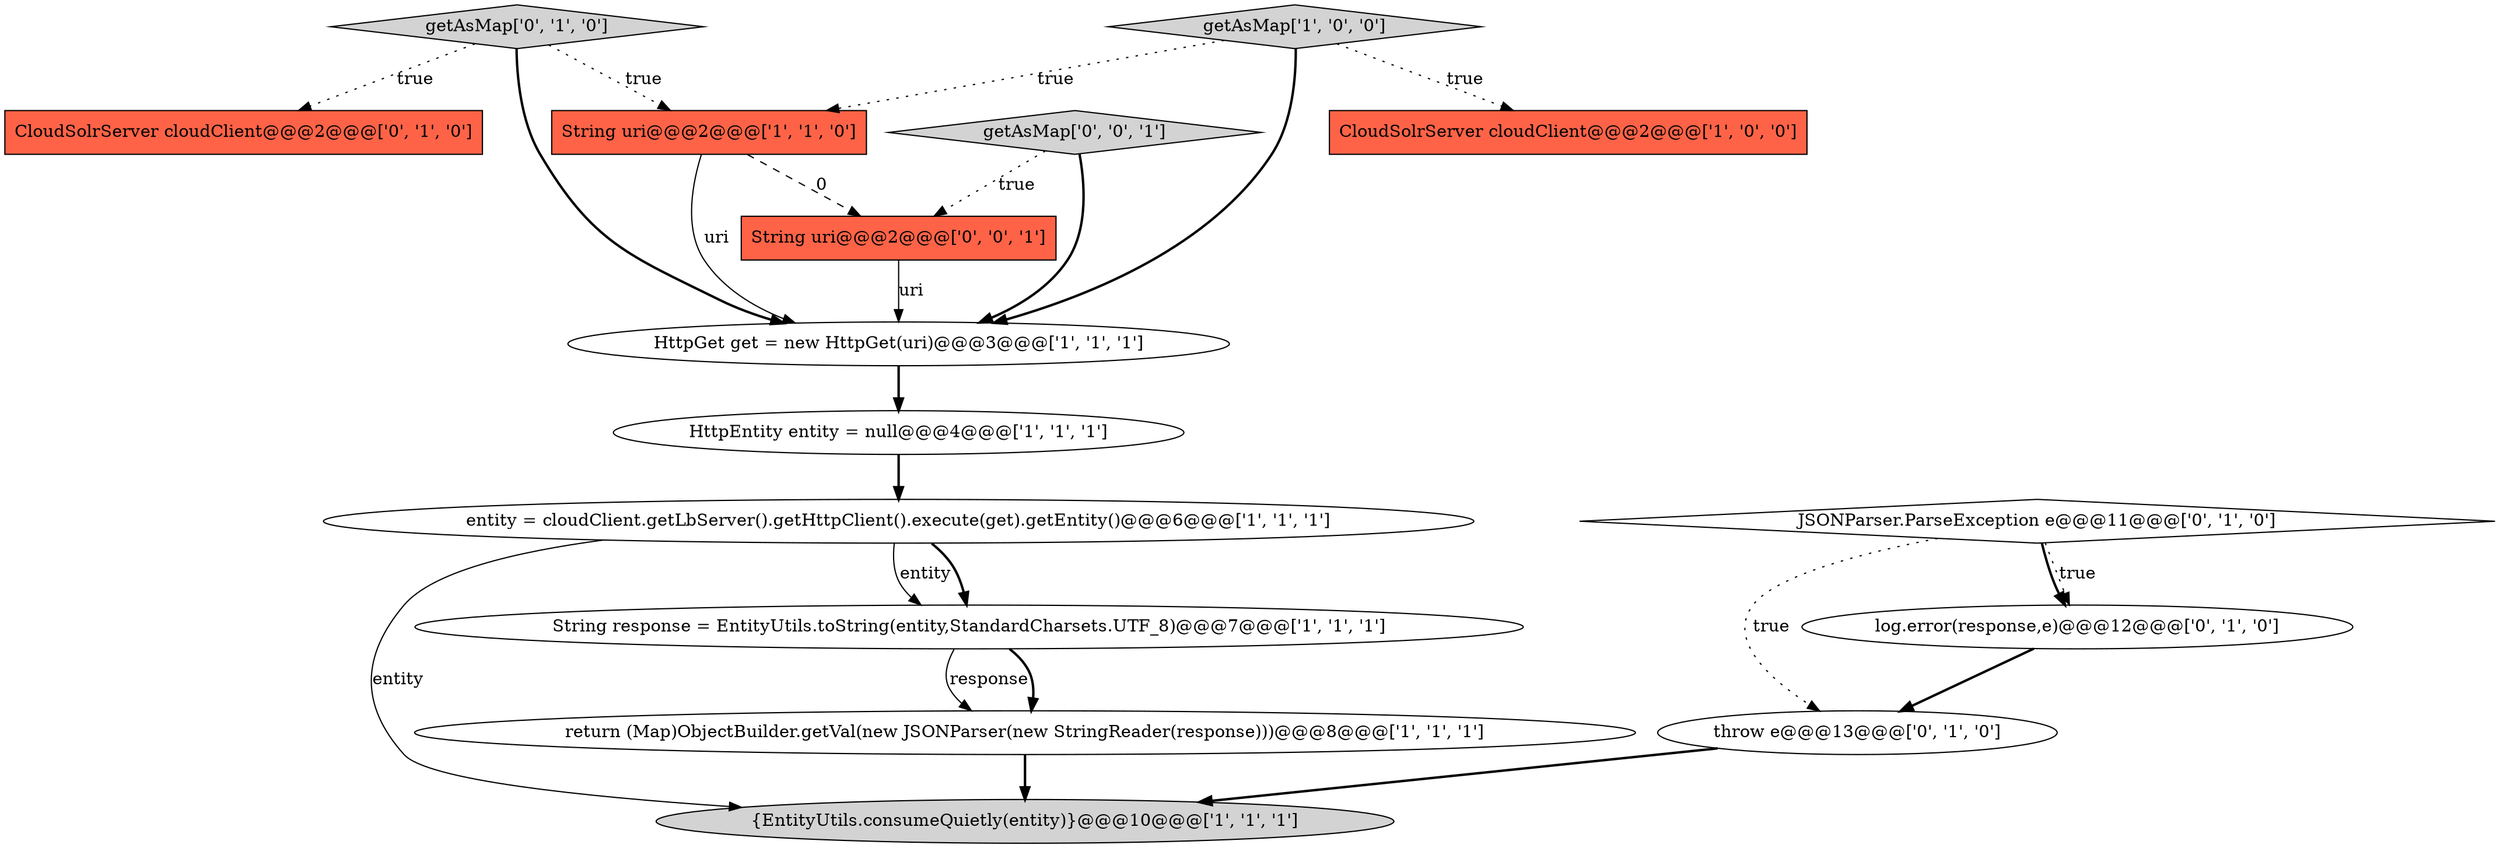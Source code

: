 digraph {
6 [style = filled, label = "entity = cloudClient.getLbServer().getHttpClient().execute(get).getEntity()@@@6@@@['1', '1', '1']", fillcolor = white, shape = ellipse image = "AAA0AAABBB1BBB"];
4 [style = filled, label = "CloudSolrServer cloudClient@@@2@@@['1', '0', '0']", fillcolor = tomato, shape = box image = "AAA0AAABBB1BBB"];
8 [style = filled, label = "String uri@@@2@@@['1', '1', '0']", fillcolor = tomato, shape = box image = "AAA0AAABBB1BBB"];
3 [style = filled, label = "return (Map)ObjectBuilder.getVal(new JSONParser(new StringReader(response)))@@@8@@@['1', '1', '1']", fillcolor = white, shape = ellipse image = "AAA0AAABBB1BBB"];
11 [style = filled, label = "CloudSolrServer cloudClient@@@2@@@['0', '1', '0']", fillcolor = tomato, shape = box image = "AAA0AAABBB2BBB"];
2 [style = filled, label = "HttpEntity entity = null@@@4@@@['1', '1', '1']", fillcolor = white, shape = ellipse image = "AAA0AAABBB1BBB"];
12 [style = filled, label = "log.error(response,e)@@@12@@@['0', '1', '0']", fillcolor = white, shape = ellipse image = "AAA1AAABBB2BBB"];
9 [style = filled, label = "getAsMap['0', '1', '0']", fillcolor = lightgray, shape = diamond image = "AAA0AAABBB2BBB"];
1 [style = filled, label = "getAsMap['1', '0', '0']", fillcolor = lightgray, shape = diamond image = "AAA0AAABBB1BBB"];
14 [style = filled, label = "String uri@@@2@@@['0', '0', '1']", fillcolor = tomato, shape = box image = "AAA0AAABBB3BBB"];
15 [style = filled, label = "getAsMap['0', '0', '1']", fillcolor = lightgray, shape = diamond image = "AAA0AAABBB3BBB"];
5 [style = filled, label = "{EntityUtils.consumeQuietly(entity)}@@@10@@@['1', '1', '1']", fillcolor = lightgray, shape = ellipse image = "AAA0AAABBB1BBB"];
0 [style = filled, label = "HttpGet get = new HttpGet(uri)@@@3@@@['1', '1', '1']", fillcolor = white, shape = ellipse image = "AAA0AAABBB1BBB"];
13 [style = filled, label = "JSONParser.ParseException e@@@11@@@['0', '1', '0']", fillcolor = white, shape = diamond image = "AAA1AAABBB2BBB"];
7 [style = filled, label = "String response = EntityUtils.toString(entity,StandardCharsets.UTF_8)@@@7@@@['1', '1', '1']", fillcolor = white, shape = ellipse image = "AAA0AAABBB1BBB"];
10 [style = filled, label = "throw e@@@13@@@['0', '1', '0']", fillcolor = white, shape = ellipse image = "AAA1AAABBB2BBB"];
6->5 [style = solid, label="entity"];
8->14 [style = dashed, label="0"];
9->8 [style = dotted, label="true"];
1->8 [style = dotted, label="true"];
8->0 [style = solid, label="uri"];
9->11 [style = dotted, label="true"];
14->0 [style = solid, label="uri"];
7->3 [style = solid, label="response"];
13->10 [style = dotted, label="true"];
9->0 [style = bold, label=""];
3->5 [style = bold, label=""];
7->3 [style = bold, label=""];
12->10 [style = bold, label=""];
13->12 [style = bold, label=""];
15->0 [style = bold, label=""];
2->6 [style = bold, label=""];
0->2 [style = bold, label=""];
6->7 [style = solid, label="entity"];
6->7 [style = bold, label=""];
15->14 [style = dotted, label="true"];
13->12 [style = dotted, label="true"];
1->4 [style = dotted, label="true"];
10->5 [style = bold, label=""];
1->0 [style = bold, label=""];
}
